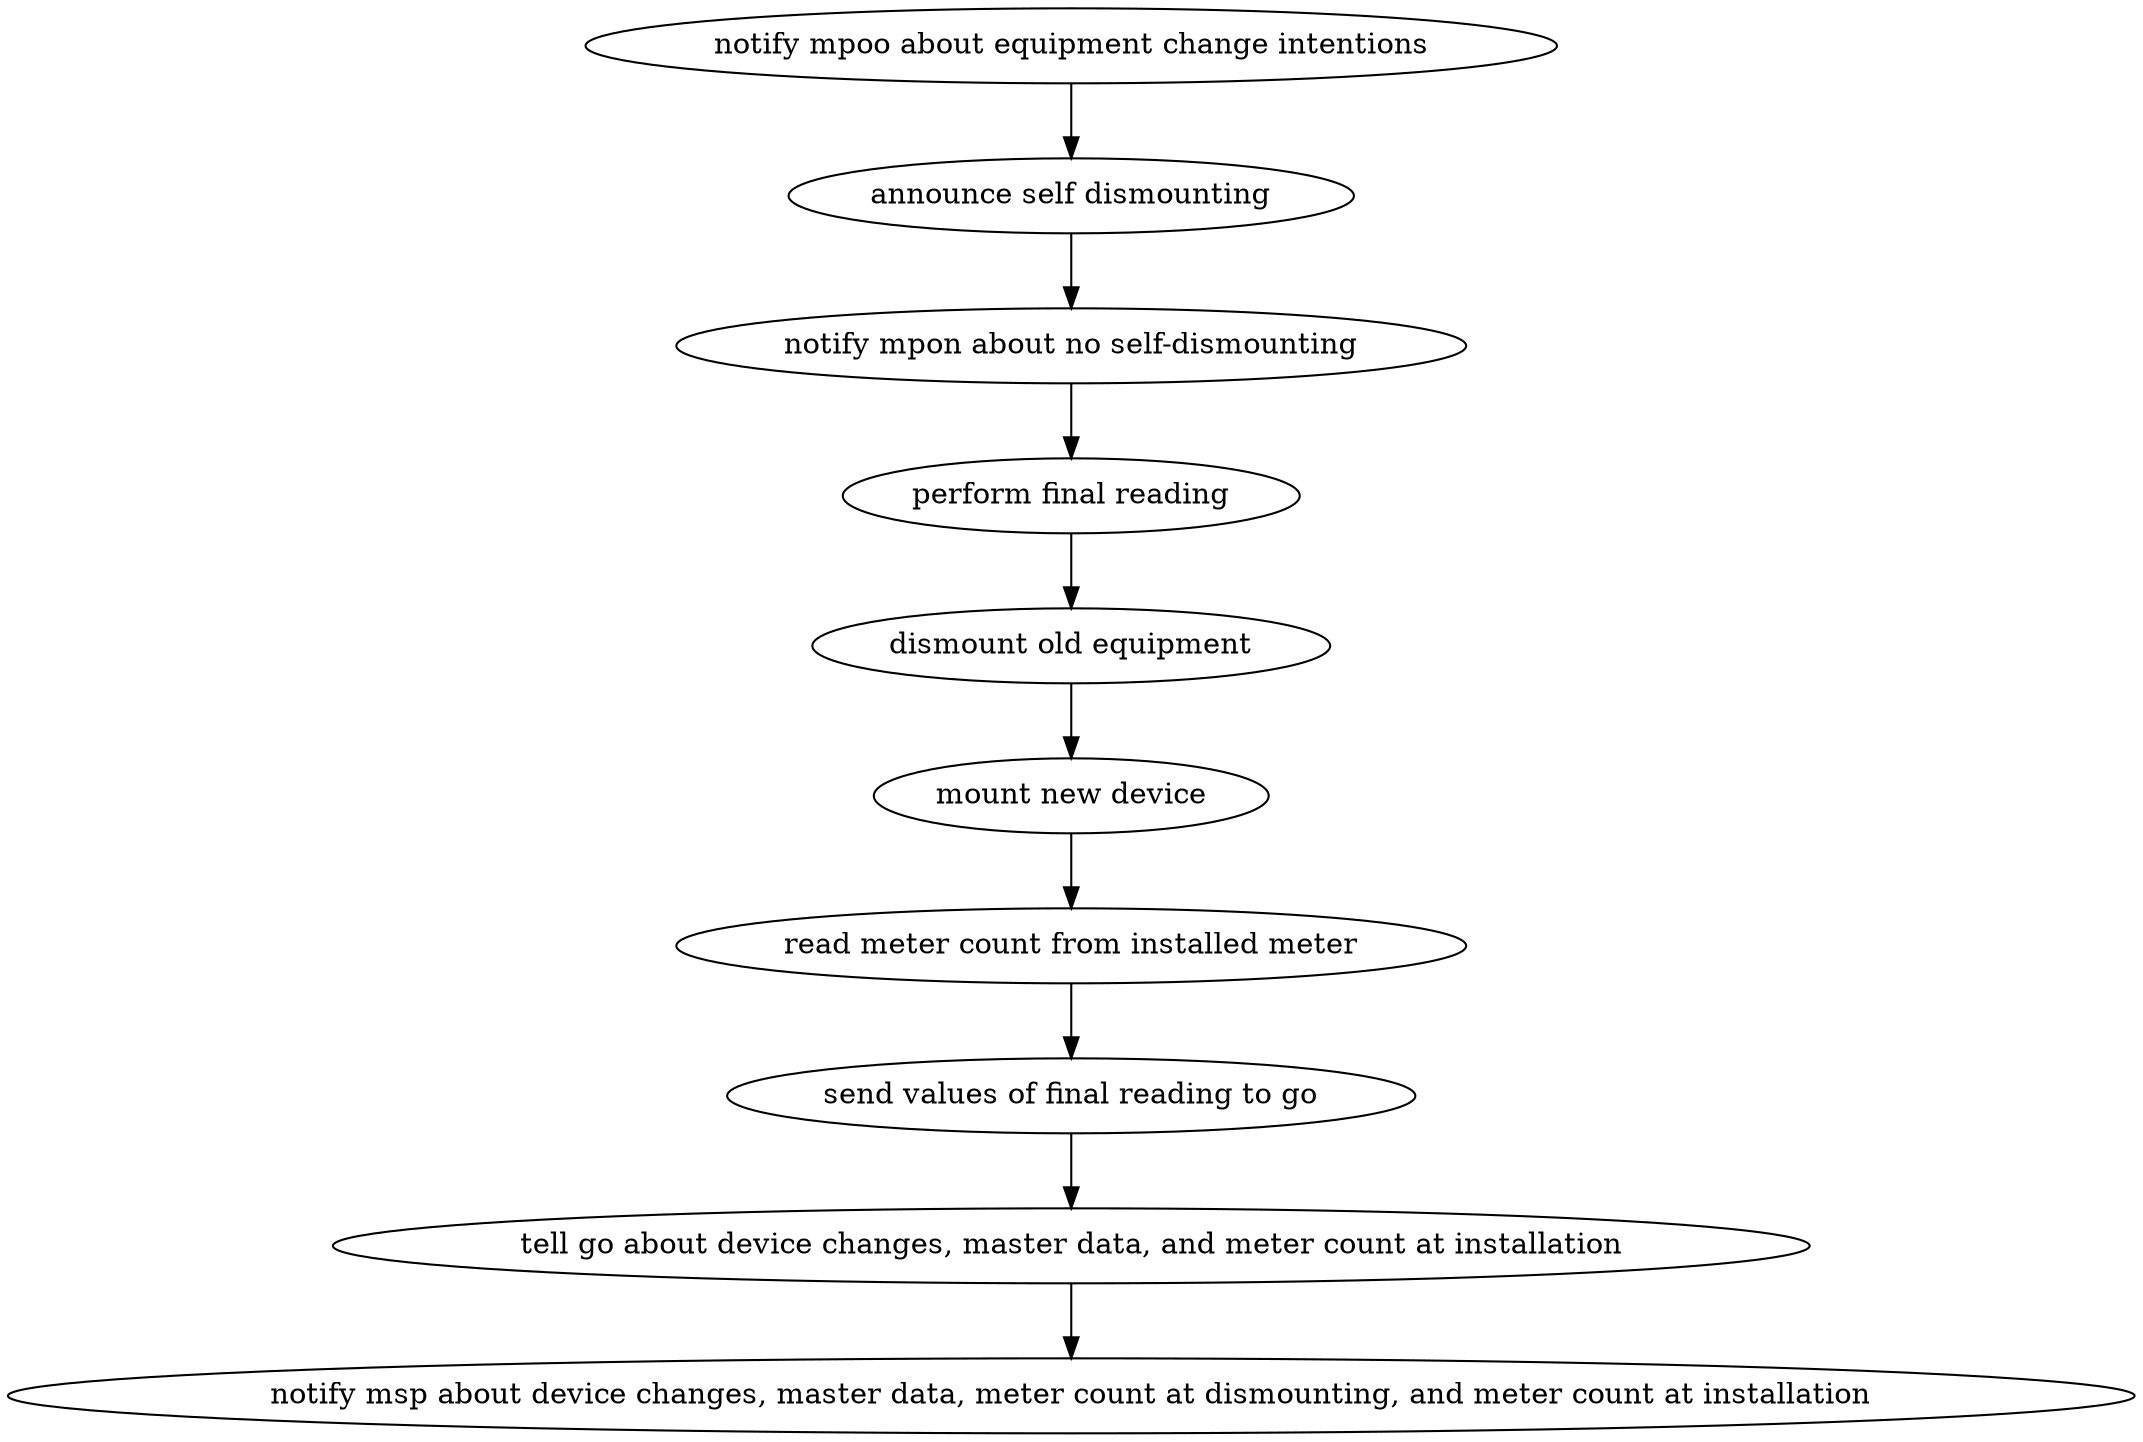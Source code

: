 strict digraph "doc-10.4" {
	graph [name="doc-10.4"];
	"notify mpoo about equipment change intentions"	[attrs="{'type': 'Activity', 'label': 'notify mpoo about equipment change intentions'}"];
	"announce self dismounting"	[attrs="{'type': 'Activity', 'label': 'announce self dismounting'}"];
	"notify mpoo about equipment change intentions" -> "announce self dismounting"	[attrs="{'type': 'flow', 'label': 'flow'}"];
	"notify mpon about no self-dismounting"	[attrs="{'type': 'Activity', 'label': 'notify mpon about no self-dismounting'}"];
	"announce self dismounting" -> "notify mpon about no self-dismounting"	[attrs="{'type': 'flow', 'label': 'flow'}"];
	"perform final reading"	[attrs="{'type': 'Activity', 'label': 'perform final reading'}"];
	"notify mpon about no self-dismounting" -> "perform final reading"	[attrs="{'type': 'flow', 'label': 'flow'}"];
	"dismount old equipment"	[attrs="{'type': 'Activity', 'label': 'dismount old equipment'}"];
	"perform final reading" -> "dismount old equipment"	[attrs="{'type': 'flow', 'label': 'flow'}"];
	"mount new device"	[attrs="{'type': 'Activity', 'label': 'mount new device'}"];
	"dismount old equipment" -> "mount new device"	[attrs="{'type': 'flow', 'label': 'flow'}"];
	"read meter count from installed meter"	[attrs="{'type': 'Activity', 'label': 'read meter count from installed meter'}"];
	"mount new device" -> "read meter count from installed meter"	[attrs="{'type': 'flow', 'label': 'flow'}"];
	"send values of final reading to go"	[attrs="{'type': 'Activity', 'label': 'send values of final reading to go'}"];
	"read meter count from installed meter" -> "send values of final reading to go"	[attrs="{'type': 'flow', 'label': 'flow'}"];
	"tell go about device changes, master data, and meter count at installation"	[attrs="{'type': 'Activity', 'label': 'tell go about device changes, master data, and meter count at installation'}"];
	"send values of final reading to go" -> "tell go about device changes, master data, and meter count at installation"	[attrs="{'type': 'flow', 'label': 'flow'}"];
	"notify msp about device changes, master data, meter count at dismounting, and meter count at installation"	[attrs="{'type': 'Activity', 'label': 'notify msp about device changes, master data, meter count at dismounting, and meter count at installation'}"];
	"tell go about device changes, master data, and meter count at installation" -> "notify msp about device changes, master data, meter count at dismounting, and meter count at installation"	[attrs="{'type': 'flow', 'label': 'flow'}"];
}
